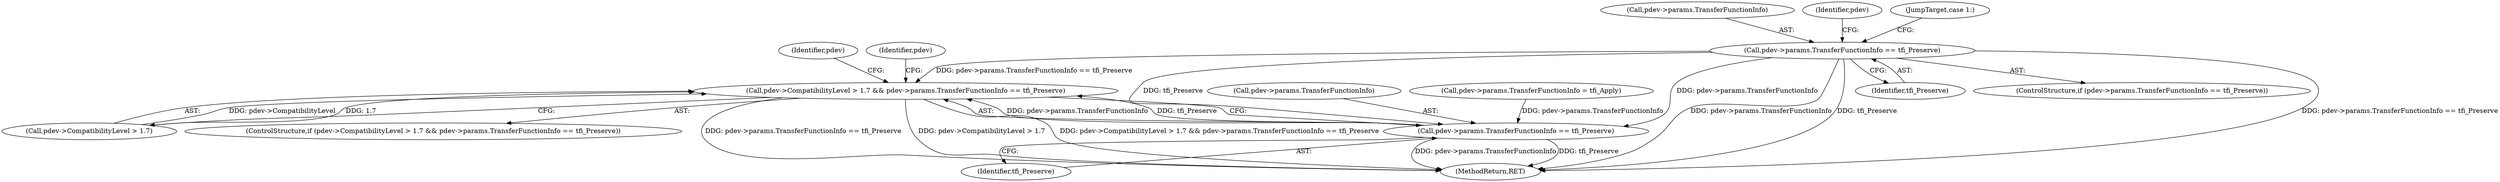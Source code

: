 digraph "0_ghostscript_c3476dde7743761a4e1d39a631716199b696b880@pointer" {
"1000517" [label="(Call,pdev->params.TransferFunctionInfo == tfi_Preserve)"];
"1000966" [label="(Call,pdev->CompatibilityLevel > 1.7 && pdev->params.TransferFunctionInfo == tfi_Preserve)"];
"1000972" [label="(Call,pdev->params.TransferFunctionInfo == tfi_Preserve)"];
"1000995" [label="(Identifier,pdev)"];
"1000972" [label="(Call,pdev->params.TransferFunctionInfo == tfi_Preserve)"];
"1000518" [label="(Call,pdev->params.TransferFunctionInfo)"];
"1001549" [label="(MethodReturn,RET)"];
"1000967" [label="(Call,pdev->CompatibilityLevel > 1.7)"];
"1000523" [label="(Identifier,tfi_Preserve)"];
"1000973" [label="(Call,pdev->params.TransferFunctionInfo)"];
"1000983" [label="(Identifier,pdev)"];
"1000965" [label="(ControlStructure,if (pdev->CompatibilityLevel > 1.7 && pdev->params.TransferFunctionInfo == tfi_Preserve))"];
"1000966" [label="(Call,pdev->CompatibilityLevel > 1.7 && pdev->params.TransferFunctionInfo == tfi_Preserve)"];
"1000524" [label="(Call,pdev->params.TransferFunctionInfo = tfi_Apply)"];
"1000527" [label="(Identifier,pdev)"];
"1000517" [label="(Call,pdev->params.TransferFunctionInfo == tfi_Preserve)"];
"1000978" [label="(Identifier,tfi_Preserve)"];
"1000516" [label="(ControlStructure,if (pdev->params.TransferFunctionInfo == tfi_Preserve))"];
"1000531" [label="(JumpTarget,case 1:)"];
"1000517" -> "1000516"  [label="AST: "];
"1000517" -> "1000523"  [label="CFG: "];
"1000518" -> "1000517"  [label="AST: "];
"1000523" -> "1000517"  [label="AST: "];
"1000527" -> "1000517"  [label="CFG: "];
"1000531" -> "1000517"  [label="CFG: "];
"1000517" -> "1001549"  [label="DDG: pdev->params.TransferFunctionInfo"];
"1000517" -> "1001549"  [label="DDG: tfi_Preserve"];
"1000517" -> "1001549"  [label="DDG: pdev->params.TransferFunctionInfo == tfi_Preserve"];
"1000517" -> "1000966"  [label="DDG: pdev->params.TransferFunctionInfo == tfi_Preserve"];
"1000517" -> "1000972"  [label="DDG: pdev->params.TransferFunctionInfo"];
"1000517" -> "1000972"  [label="DDG: tfi_Preserve"];
"1000966" -> "1000965"  [label="AST: "];
"1000966" -> "1000967"  [label="CFG: "];
"1000966" -> "1000972"  [label="CFG: "];
"1000967" -> "1000966"  [label="AST: "];
"1000972" -> "1000966"  [label="AST: "];
"1000983" -> "1000966"  [label="CFG: "];
"1000995" -> "1000966"  [label="CFG: "];
"1000966" -> "1001549"  [label="DDG: pdev->params.TransferFunctionInfo == tfi_Preserve"];
"1000966" -> "1001549"  [label="DDG: pdev->CompatibilityLevel > 1.7"];
"1000966" -> "1001549"  [label="DDG: pdev->CompatibilityLevel > 1.7 && pdev->params.TransferFunctionInfo == tfi_Preserve"];
"1000967" -> "1000966"  [label="DDG: pdev->CompatibilityLevel"];
"1000967" -> "1000966"  [label="DDG: 1.7"];
"1000972" -> "1000966"  [label="DDG: pdev->params.TransferFunctionInfo"];
"1000972" -> "1000966"  [label="DDG: tfi_Preserve"];
"1000972" -> "1000978"  [label="CFG: "];
"1000973" -> "1000972"  [label="AST: "];
"1000978" -> "1000972"  [label="AST: "];
"1000972" -> "1001549"  [label="DDG: pdev->params.TransferFunctionInfo"];
"1000972" -> "1001549"  [label="DDG: tfi_Preserve"];
"1000524" -> "1000972"  [label="DDG: pdev->params.TransferFunctionInfo"];
}
